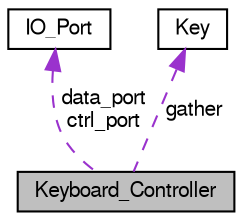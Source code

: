 digraph G
{
  bgcolor="transparent";
  edge [fontname="FreeSans",fontsize="10",labelfontname="FreeSans",labelfontsize="10"];
  node [fontname="FreeSans",fontsize="10",shape=record];
  Node1 [label="Keyboard_Controller",height=0.2,width=0.4,color="black", fillcolor="grey75", style="filled" fontcolor="black"];
  Node2 -> Node1 [dir=back,color="darkorchid3",fontsize="10",style="dashed",label="data_port\nctrl_port",fontname="FreeSans"];
  Node2 [label="IO_Port",height=0.2,width=0.4,color="black",URL="$classIO__Port.html"];
  Node3 -> Node1 [dir=back,color="darkorchid3",fontsize="10",style="dashed",label="gather",fontname="FreeSans"];
  Node3 [label="Key",height=0.2,width=0.4,color="black",URL="$classKey.html"];
}
